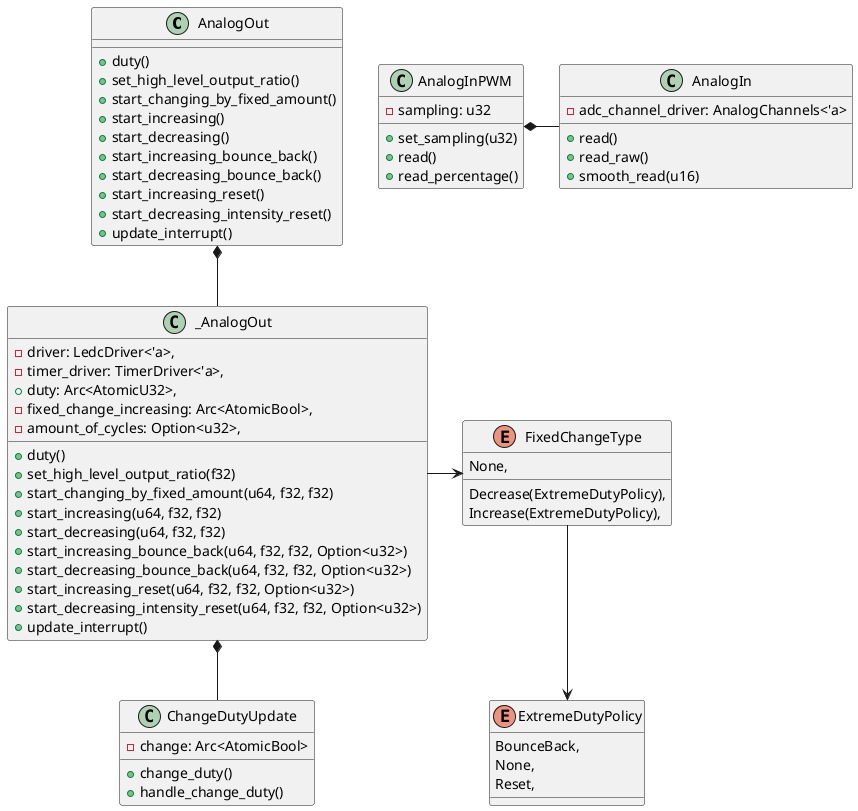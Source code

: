 @startuml analog
class AnalogOut {
    + duty()
    + set_high_level_output_ratio()
    + start_changing_by_fixed_amount()
    + start_increasing()
    + start_decreasing()
    + start_increasing_bounce_back()
    + start_decreasing_bounce_back()
    + start_increasing_reset()
    + start_decreasing_intensity_reset()
    + update_interrupt()
}

class _AnalogOut{
    -driver: LedcDriver<'a>,
    -timer_driver: TimerDriver<'a>,
    +duty: Arc<AtomicU32>,
    -fixed_change_increasing: Arc<AtomicBool>,
    -amount_of_cycles: Option<u32>,
    + duty()
    + set_high_level_output_ratio(f32)
    + start_changing_by_fixed_amount(u64, f32, f32)
    + start_increasing(u64, f32, f32)
    + start_decreasing(u64, f32, f32)
    + start_increasing_bounce_back(u64, f32, f32, Option<u32>)
    + start_decreasing_bounce_back(u64, f32, f32, Option<u32>)
    + start_increasing_reset(u64, f32, f32, Option<u32>)
    + start_decreasing_intensity_reset(u64, f32, f32, Option<u32>)
    + update_interrupt()

}

class AnalogIn {
    -adc_channel_driver: AnalogChannels<'a>
    +read()
    +read_raw()
    +smooth_read(u16)
}

class AnalogInPWM{
    -sampling: u32
    +set_sampling(u32)
    +read()
    +read_percentage()
}

class ChangeDutyUpdate{
    -change: Arc<AtomicBool>
    +change_duty()
    +handle_change_duty()
}

enum FixedChangeType {
    Decrease(ExtremeDutyPolicy),
    Increase(ExtremeDutyPolicy),
    None,
}

enum ExtremeDutyPolicy{
    BounceBack,
    None,
    Reset,
}

AnalogOut *-- _AnalogOut
_AnalogOut *-- ChangeDutyUpdate
_AnalogOut -> FixedChangeType
AnalogInPWM *- AnalogIn
FixedChangeType --> ExtremeDutyPolicy

@enduml